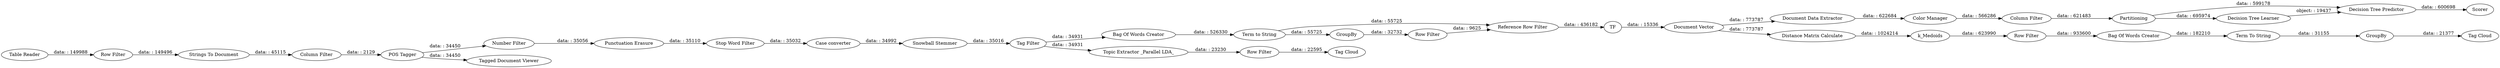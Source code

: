 digraph {
	"7922522717934912318_108" [label="Row Filter"]
	"7922522717934912318_110" [label="Decision Tree Predictor"]
	"7922522717934912318_113" [label="Snowball Stemmer"]
	"7922522717934912318_106" [label="Term to String"]
	"7922522717934912318_117" [label="Decision Tree Learner"]
	"7922522717934912318_124" [label=Scorer]
	"7922522717934912318_116" [label="Number Filter"]
	"7922522717934912318_21" [label="Color Manager"]
	"7922522717934912318_114" [label="Tag Filter"]
	"7922522717934912318_109" [label="Reference Row Filter"]
	"7922522717934912318_20" [label="Row Filter"]
	"7922522717934912318_115" [label="Punctuation Erasure"]
	"7922522717934912318_119" [label="Strings To Document"]
	"7922522717934912318_22" [label="Column Filter"]
	"7922522717934912318_138" [label="Tag Cloud"]
	"7922522717934912318_130" [label=k_Medoids]
	"7922522717934912318_107" [label=GroupBy]
	"7922522717934912318_123" [label="Stop Word Filter"]
	"7922522717934912318_125" [label="Table Reader"]
	"7922522717934912318_58" [label=Partitioning]
	"7922522717934912318_133" [label="Term To String"]
	"7922522717934912318_95" [label="Column Filter"]
	"7922522717934912318_135" [label="Tag Cloud"]
	"7922522717934912318_137" [label="Row Filter"]
	"7922522717934912318_122" [label="Document Vector"]
	"7922522717934912318_118" [label="Document Data Extractor"]
	"7922522717934912318_112" [label="Case converter"]
	"7922522717934912318_127" [label="Distance Matrix Calculate"]
	"7922522717934912318_126" [label="Tagged Document Viewer"]
	"7922522717934912318_16" [label=TF]
	"7922522717934912318_132" [label="Bag Of Words Creator"]
	"7922522717934912318_121" [label="Bag Of Words Creator"]
	"7922522717934912318_134" [label=GroupBy]
	"7922522717934912318_136" [label="Topic Extractor _Parallel LDA_"]
	"7922522717934912318_131" [label="Row Filter"]
	"7922522717934912318_120" [label="POS Tagger"]
	"7922522717934912318_20" -> "7922522717934912318_119" [label="data: : 149496"]
	"7922522717934912318_122" -> "7922522717934912318_127" [label="data: : 773787"]
	"7922522717934912318_16" -> "7922522717934912318_122" [label="data: : 15336"]
	"7922522717934912318_121" -> "7922522717934912318_106" [label="data: : 526330"]
	"7922522717934912318_114" -> "7922522717934912318_121" [label="data: : 34931"]
	"7922522717934912318_130" -> "7922522717934912318_131" [label="data: : 623990"]
	"7922522717934912318_114" -> "7922522717934912318_136" [label="data: : 34931"]
	"7922522717934912318_118" -> "7922522717934912318_21" [label="data: : 622684"]
	"7922522717934912318_58" -> "7922522717934912318_117" [label="data: : 695974"]
	"7922522717934912318_119" -> "7922522717934912318_22" [label="data: : 45115"]
	"7922522717934912318_125" -> "7922522717934912318_20" [label="data: : 149988"]
	"7922522717934912318_127" -> "7922522717934912318_130" [label="data: : 1024214"]
	"7922522717934912318_95" -> "7922522717934912318_58" [label="data: : 621483"]
	"7922522717934912318_116" -> "7922522717934912318_115" [label="data: : 35056"]
	"7922522717934912318_22" -> "7922522717934912318_120" [label="data: : 2129"]
	"7922522717934912318_112" -> "7922522717934912318_113" [label="data: : 34992"]
	"7922522717934912318_131" -> "7922522717934912318_132" [label="data: : 933600"]
	"7922522717934912318_108" -> "7922522717934912318_109" [label="data: : 9625"]
	"7922522717934912318_58" -> "7922522717934912318_110" [label="data: : 599178"]
	"7922522717934912318_110" -> "7922522717934912318_124" [label="data: : 600698"]
	"7922522717934912318_106" -> "7922522717934912318_109" [label="data: : 55725"]
	"7922522717934912318_117" -> "7922522717934912318_110" [label="object: : 19437"]
	"7922522717934912318_113" -> "7922522717934912318_114" [label="data: : 35016"]
	"7922522717934912318_109" -> "7922522717934912318_16" [label="data: : 436182"]
	"7922522717934912318_115" -> "7922522717934912318_123" [label="data: : 35110"]
	"7922522717934912318_107" -> "7922522717934912318_108" [label="data: : 32732"]
	"7922522717934912318_133" -> "7922522717934912318_134" [label="data: : 31155"]
	"7922522717934912318_120" -> "7922522717934912318_126" [label="data: : 34450"]
	"7922522717934912318_137" -> "7922522717934912318_138" [label="data: : 22595"]
	"7922522717934912318_21" -> "7922522717934912318_95" [label="data: : 566286"]
	"7922522717934912318_123" -> "7922522717934912318_112" [label="data: : 35032"]
	"7922522717934912318_106" -> "7922522717934912318_107" [label="data: : 55725"]
	"7922522717934912318_134" -> "7922522717934912318_135" [label="data: : 21377"]
	"7922522717934912318_120" -> "7922522717934912318_116" [label="data: : 34450"]
	"7922522717934912318_132" -> "7922522717934912318_133" [label="data: : 182210"]
	"7922522717934912318_136" -> "7922522717934912318_137" [label="data: : 23230"]
	"7922522717934912318_122" -> "7922522717934912318_118" [label="data: : 773787"]
	rankdir=LR
}
